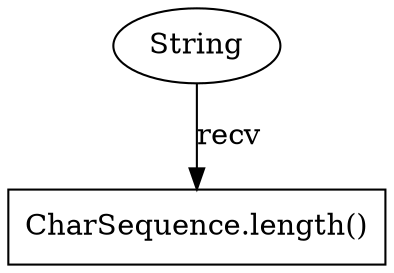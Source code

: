 digraph "10112" {
1 [label="CharSequence.length()" shape=box]
2 [label="String" shape=ellipse]
2 -> 1 [label="recv"];
}